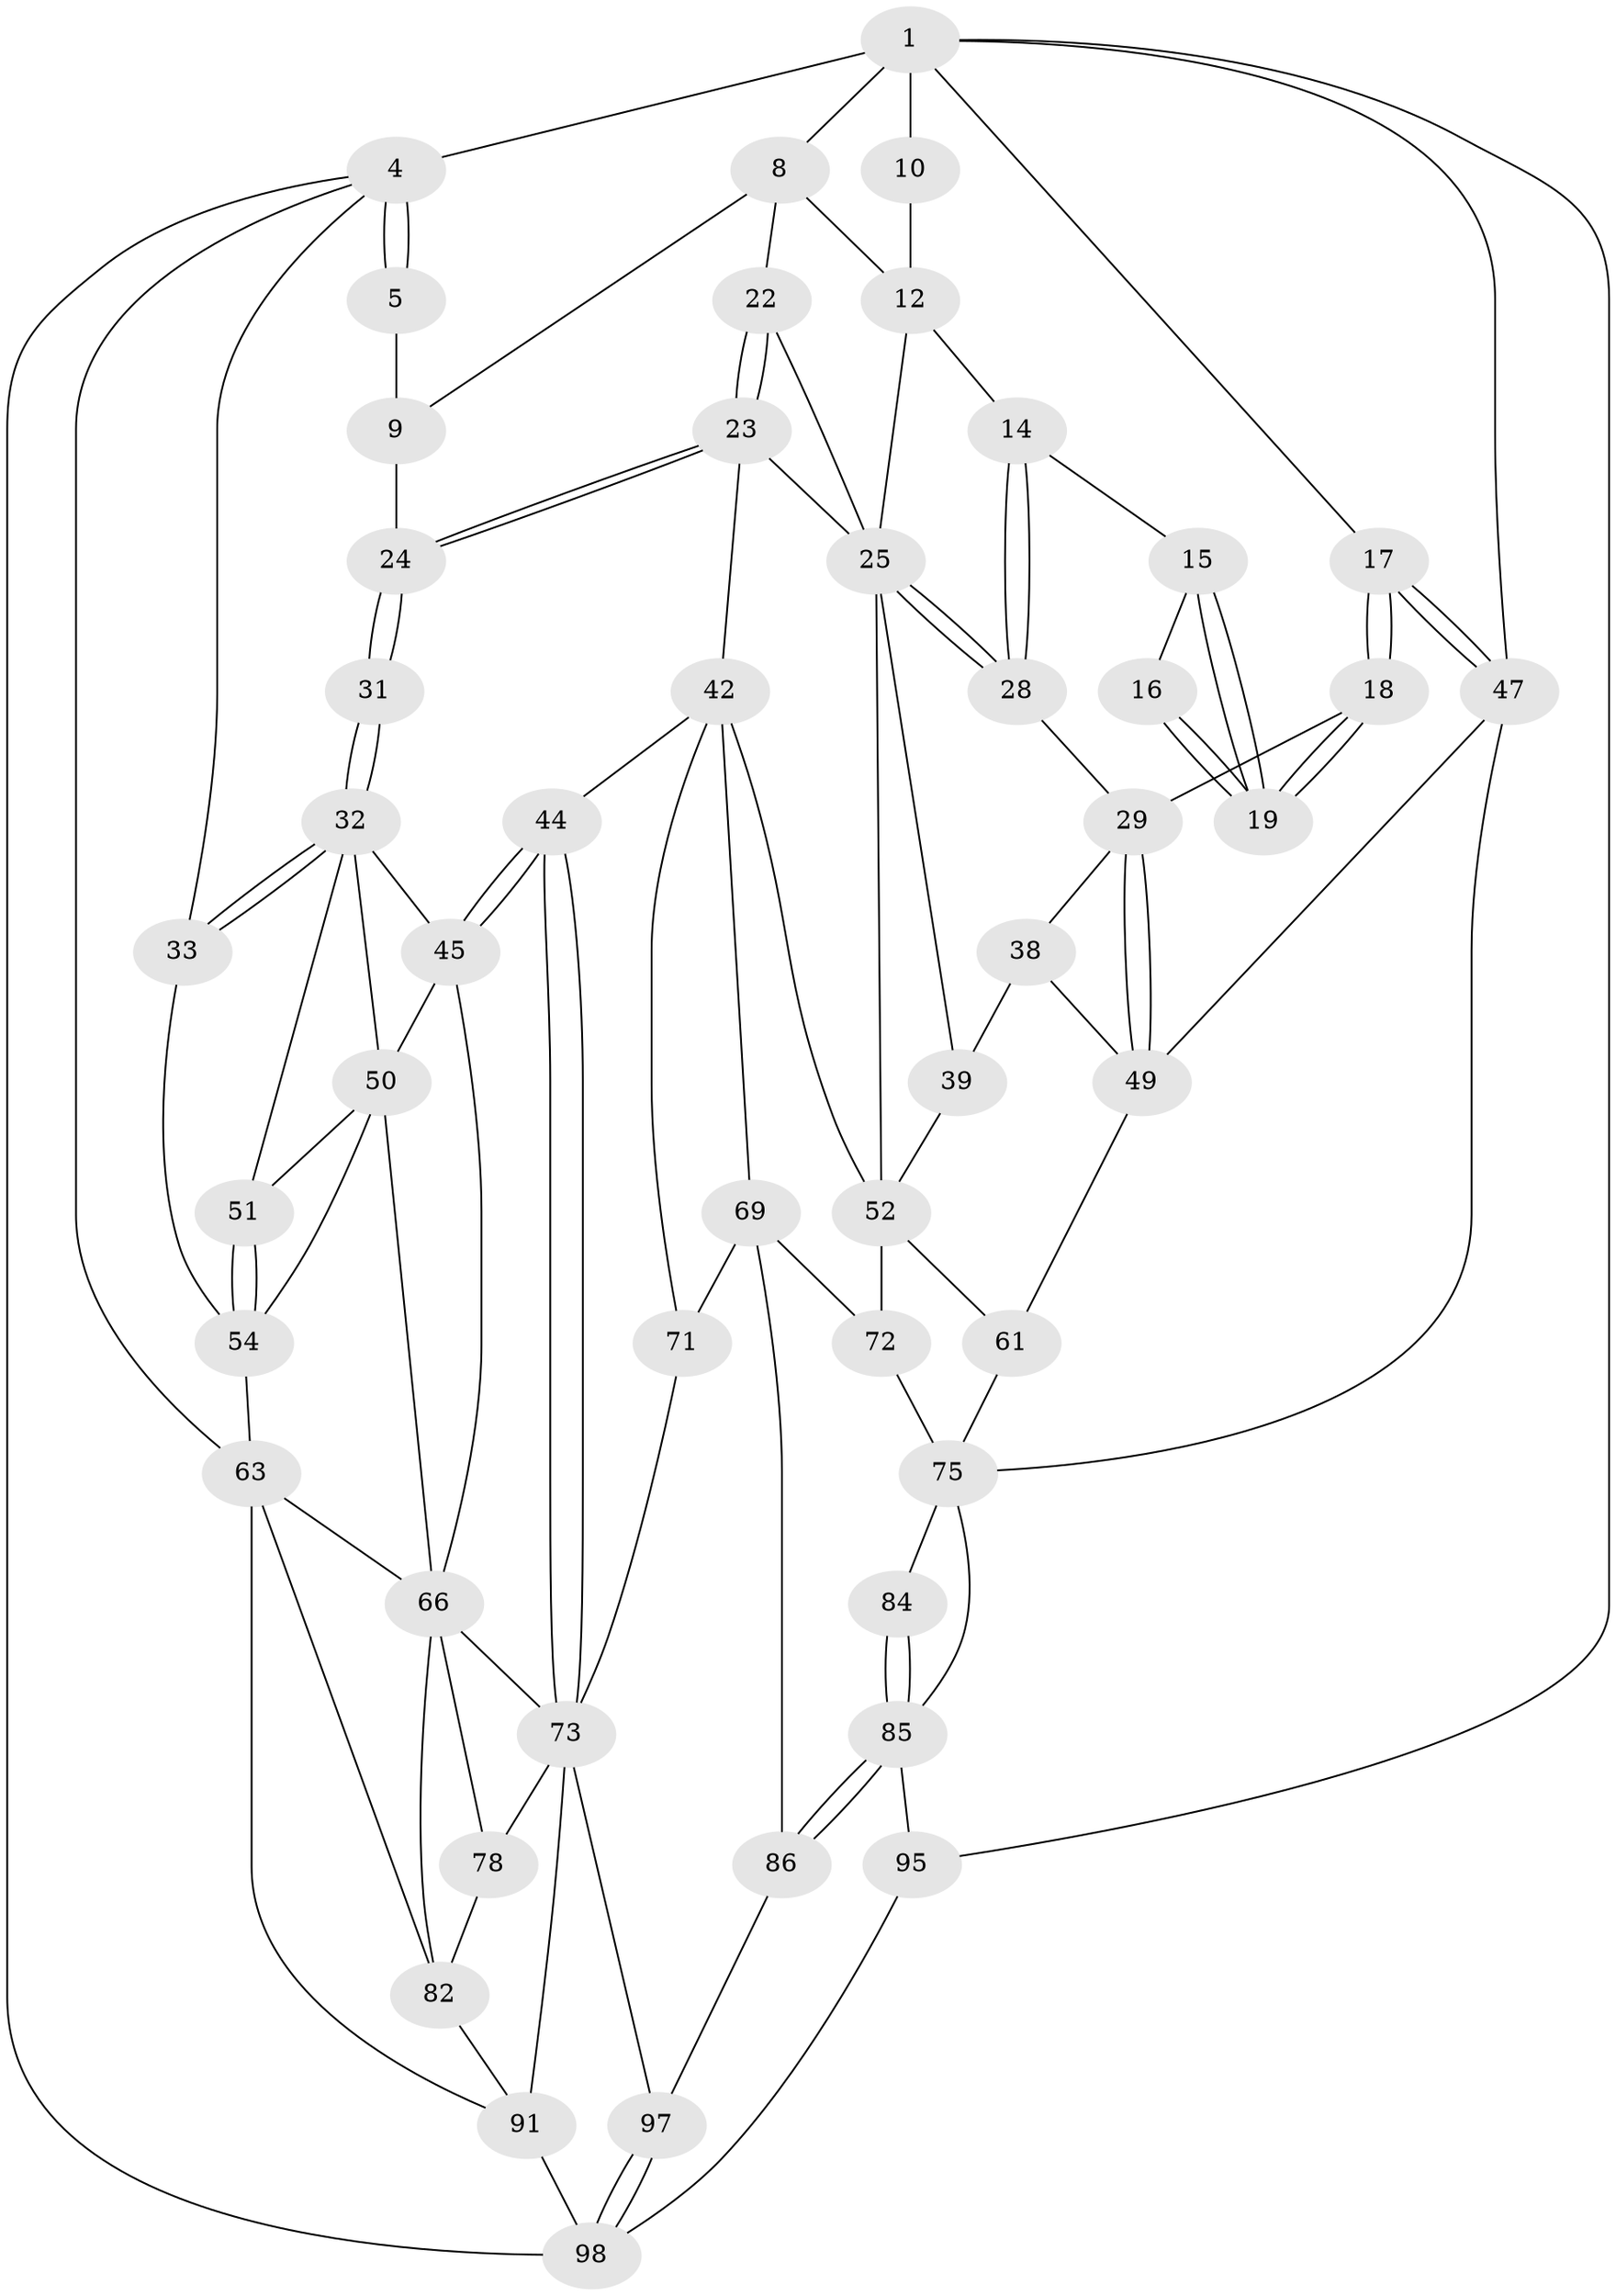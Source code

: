 // original degree distribution, {3: 0.05, 6: 0.23, 5: 0.53, 4: 0.19}
// Generated by graph-tools (version 1.1) at 2025/17/03/09/25 04:17:23]
// undirected, 50 vertices, 112 edges
graph export_dot {
graph [start="1"]
  node [color=gray90,style=filled];
  1 [pos="+0.6560747251904481+0",super="+2+7"];
  4 [pos="+0+0",super="+65"];
  5 [pos="+0.2890617952158095+0",super="+6"];
  8 [pos="+0.6975668970803953+0.12644663633850775",super="+20"];
  9 [pos="+0.6762115579545606+0.10957799274276094",super="+11"];
  10 [pos="+1+0"];
  12 [pos="+0.9829646350811475+0",super="+13"];
  14 [pos="+0.8493389856927269+0.20791128701534664"];
  15 [pos="+0.8798794812548326+0.22054099413042902"];
  16 [pos="+0.9744801444165387+0.0006500043635130499"];
  17 [pos="+1+0.36992926828075334"];
  18 [pos="+0.9561373904078114+0.2948191773957507"];
  19 [pos="+0.9460552515953271+0.2734148100310095"];
  22 [pos="+0.6613857319854136+0.16773914650979008"];
  23 [pos="+0.4055968048442199+0.21454062389142092",super="+34"];
  24 [pos="+0.3890351187480333+0.19151415493422808"];
  25 [pos="+0.7562150589179788+0.2454193237011388",super="+26"];
  28 [pos="+0.8069210803962985+0.3530636585075084"];
  29 [pos="+0.9145937835094327+0.31875537548877575",super="+30"];
  31 [pos="+0.23098254015890116+0.286566708500241"];
  32 [pos="+0+0.23251961595015122",super="+40"];
  33 [pos="+0+0.13182569236500144"];
  38 [pos="+0.7860596986267399+0.39088598082737813"];
  39 [pos="+0.7429971650517155+0.400593844934931"];
  42 [pos="+0.4261248365290563+0.4355533588978845",super="+53+43"];
  44 [pos="+0.3078878266800908+0.49312148607832124"];
  45 [pos="+0.3066643356934576+0.4929930046082211",super="+59"];
  47 [pos="+1+0.6179847660155569",super="+48"];
  49 [pos="+0.9142611196921038+0.5117588100416735",super="+57"];
  50 [pos="+0.13552299519283198+0.41518837711347334",super="+58"];
  51 [pos="+0.1220499779740693+0.3968025100216955"];
  52 [pos="+0.5445646496170892+0.4942979737162822",super="+56"];
  54 [pos="+0+0.4982980482876187",super="+55"];
  61 [pos="+0.7528647594623048+0.5926028646856476"];
  63 [pos="+0+0.5187428812379713",super="+64"];
  66 [pos="+0.08087425848066163+0.5841827803497226",super="+68+67"];
  69 [pos="+0.5542213571062128+0.5744359259877092",super="+70"];
  71 [pos="+0.39472023223494784+0.7181203306142282"];
  72 [pos="+0.5552136602785986+0.5749489064242489"];
  73 [pos="+0.295780206648537+0.6821838187684593",super="+77+74"];
  75 [pos="+0.840808701684527+0.7010083458116475",super="+94+76"];
  78 [pos="+0.15448279215639407+0.6865954299037483",super="+87"];
  82 [pos="+0.019950054284464377+0.7295559798075838",super="+88"];
  84 [pos="+0.6418233650552579+0.758877871950359"];
  85 [pos="+0.6021970628769236+0.9030161845242731",super="+96"];
  86 [pos="+0.4987978565519074+0.8584808422936779"];
  91 [pos="+0.20789460246841898+0.8727985177437616",super="+92"];
  95 [pos="+0.7912660085067605+1"];
  97 [pos="+0.44806574443097774+0.8818439875122066"];
  98 [pos="+0.3797448223344274+0.9428046639918038",super="+99"];
  1 -- 17;
  1 -- 4 [weight=2];
  1 -- 10 [weight=2];
  1 -- 95;
  1 -- 47;
  1 -- 8;
  4 -- 5;
  4 -- 5;
  4 -- 33;
  4 -- 98;
  4 -- 63;
  5 -- 9 [weight=2];
  8 -- 9;
  8 -- 12;
  8 -- 22;
  9 -- 24;
  10 -- 12;
  12 -- 25;
  12 -- 14;
  14 -- 15;
  14 -- 28;
  14 -- 28;
  15 -- 16;
  15 -- 19;
  15 -- 19;
  16 -- 19;
  16 -- 19;
  17 -- 18;
  17 -- 18;
  17 -- 47;
  17 -- 47;
  18 -- 19;
  18 -- 19;
  18 -- 29;
  22 -- 23;
  22 -- 23;
  22 -- 25;
  23 -- 24;
  23 -- 24;
  23 -- 25 [weight=2];
  23 -- 42;
  24 -- 31;
  24 -- 31;
  25 -- 28;
  25 -- 28;
  25 -- 52;
  25 -- 39;
  28 -- 29;
  29 -- 49;
  29 -- 49;
  29 -- 38;
  31 -- 32;
  31 -- 32;
  32 -- 33;
  32 -- 33;
  32 -- 50;
  32 -- 51;
  32 -- 45;
  33 -- 54;
  38 -- 39;
  38 -- 49;
  39 -- 52;
  42 -- 52;
  42 -- 69;
  42 -- 44;
  42 -- 71;
  44 -- 45;
  44 -- 45;
  44 -- 73;
  44 -- 73;
  45 -- 66;
  45 -- 50;
  47 -- 49;
  47 -- 75;
  49 -- 61;
  50 -- 51;
  50 -- 66;
  50 -- 54;
  51 -- 54;
  51 -- 54;
  52 -- 72;
  52 -- 61;
  54 -- 63;
  61 -- 75;
  63 -- 66;
  63 -- 82;
  63 -- 91;
  66 -- 73;
  66 -- 82;
  66 -- 78;
  69 -- 72;
  69 -- 86;
  69 -- 71;
  71 -- 73;
  72 -- 75;
  73 -- 97;
  73 -- 91;
  73 -- 78 [weight=2];
  75 -- 84 [weight=2];
  75 -- 85;
  78 -- 82;
  82 -- 91;
  84 -- 85;
  84 -- 85;
  85 -- 86;
  85 -- 86;
  85 -- 95;
  86 -- 97;
  91 -- 98 [weight=2];
  95 -- 98;
  97 -- 98;
  97 -- 98;
}
